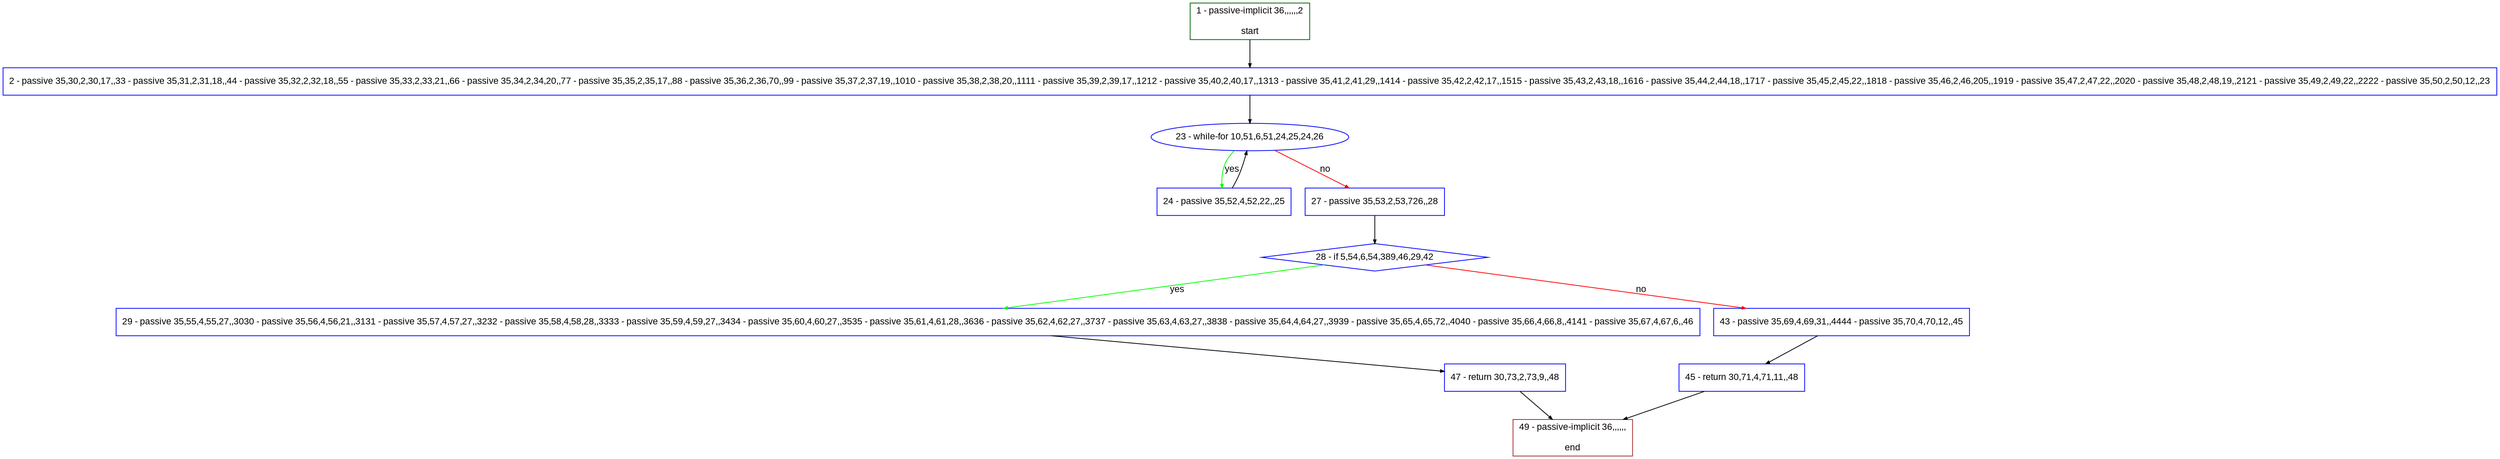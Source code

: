 digraph "" {
  graph [pack="true", label="", fontsize="12", packmode="clust", fontname="Arial", fillcolor="#FFFFCC", bgcolor="white", style="rounded,filled", compound="true"];
  node [node_initialized="no", label="", color="grey", fontsize="12", fillcolor="white", fontname="Arial", style="filled", shape="rectangle", compound="true", fixedsize="false"];
  edge [fontcolor="black", arrowhead="normal", arrowtail="none", arrowsize="0.5", ltail="", label="", color="black", fontsize="12", lhead="", fontname="Arial", dir="forward", compound="true"];
  __N1 [label="2 - passive 35,30,2,30,17,,33 - passive 35,31,2,31,18,,44 - passive 35,32,2,32,18,,55 - passive 35,33,2,33,21,,66 - passive 35,34,2,34,20,,77 - passive 35,35,2,35,17,,88 - passive 35,36,2,36,70,,99 - passive 35,37,2,37,19,,1010 - passive 35,38,2,38,20,,1111 - passive 35,39,2,39,17,,1212 - passive 35,40,2,40,17,,1313 - passive 35,41,2,41,29,,1414 - passive 35,42,2,42,17,,1515 - passive 35,43,2,43,18,,1616 - passive 35,44,2,44,18,,1717 - passive 35,45,2,45,22,,1818 - passive 35,46,2,46,205,,1919 - passive 35,47,2,47,22,,2020 - passive 35,48,2,48,19,,2121 - passive 35,49,2,49,22,,2222 - passive 35,50,2,50,12,,23", color="#0000ff", fillcolor="#ffffff", style="filled", shape="box"];
  __N2 [label="1 - passive-implicit 36,,,,,,2\n\nstart", color="#006400", fillcolor="#ffffff", style="filled", shape="box"];
  __N3 [label="23 - while-for 10,51,6,51,24,25,24,26", color="#0000ff", fillcolor="#ffffff", style="filled", shape="oval"];
  __N4 [label="24 - passive 35,52,4,52,22,,25", color="#0000ff", fillcolor="#ffffff", style="filled", shape="box"];
  __N5 [label="27 - passive 35,53,2,53,726,,28", color="#0000ff", fillcolor="#ffffff", style="filled", shape="box"];
  __N6 [label="28 - if 5,54,6,54,389,46,29,42", color="#0000ff", fillcolor="#ffffff", style="filled", shape="diamond"];
  __N7 [label="29 - passive 35,55,4,55,27,,3030 - passive 35,56,4,56,21,,3131 - passive 35,57,4,57,27,,3232 - passive 35,58,4,58,28,,3333 - passive 35,59,4,59,27,,3434 - passive 35,60,4,60,27,,3535 - passive 35,61,4,61,28,,3636 - passive 35,62,4,62,27,,3737 - passive 35,63,4,63,27,,3838 - passive 35,64,4,64,27,,3939 - passive 35,65,4,65,72,,4040 - passive 35,66,4,66,8,,4141 - passive 35,67,4,67,6,,46", color="#0000ff", fillcolor="#ffffff", style="filled", shape="box"];
  __N8 [label="43 - passive 35,69,4,69,31,,4444 - passive 35,70,4,70,12,,45", color="#0000ff", fillcolor="#ffffff", style="filled", shape="box"];
  __N9 [label="47 - return 30,73,2,73,9,,48", color="#0000ff", fillcolor="#ffffff", style="filled", shape="box"];
  __N10 [label="45 - return 30,71,4,71,11,,48", color="#0000ff", fillcolor="#ffffff", style="filled", shape="box"];
  __N11 [label="49 - passive-implicit 36,,,,,,\n\nend", color="#a52a2a", fillcolor="#ffffff", style="filled", shape="box"];
  __N2 -> __N1 [arrowhead="normal", arrowtail="none", color="#000000", label="", dir="forward"];
  __N1 -> __N3 [arrowhead="normal", arrowtail="none", color="#000000", label="", dir="forward"];
  __N3 -> __N4 [arrowhead="normal", arrowtail="none", color="#00ff00", label="yes", dir="forward"];
  __N4 -> __N3 [arrowhead="normal", arrowtail="none", color="#000000", label="", dir="forward"];
  __N3 -> __N5 [arrowhead="normal", arrowtail="none", color="#ff0000", label="no", dir="forward"];
  __N5 -> __N6 [arrowhead="normal", arrowtail="none", color="#000000", label="", dir="forward"];
  __N6 -> __N7 [arrowhead="normal", arrowtail="none", color="#00ff00", label="yes", dir="forward"];
  __N6 -> __N8 [arrowhead="normal", arrowtail="none", color="#ff0000", label="no", dir="forward"];
  __N7 -> __N9 [arrowhead="normal", arrowtail="none", color="#000000", label="", dir="forward"];
  __N8 -> __N10 [arrowhead="normal", arrowtail="none", color="#000000", label="", dir="forward"];
  __N10 -> __N11 [arrowhead="normal", arrowtail="none", color="#000000", label="", dir="forward"];
  __N9 -> __N11 [arrowhead="normal", arrowtail="none", color="#000000", label="", dir="forward"];
}

